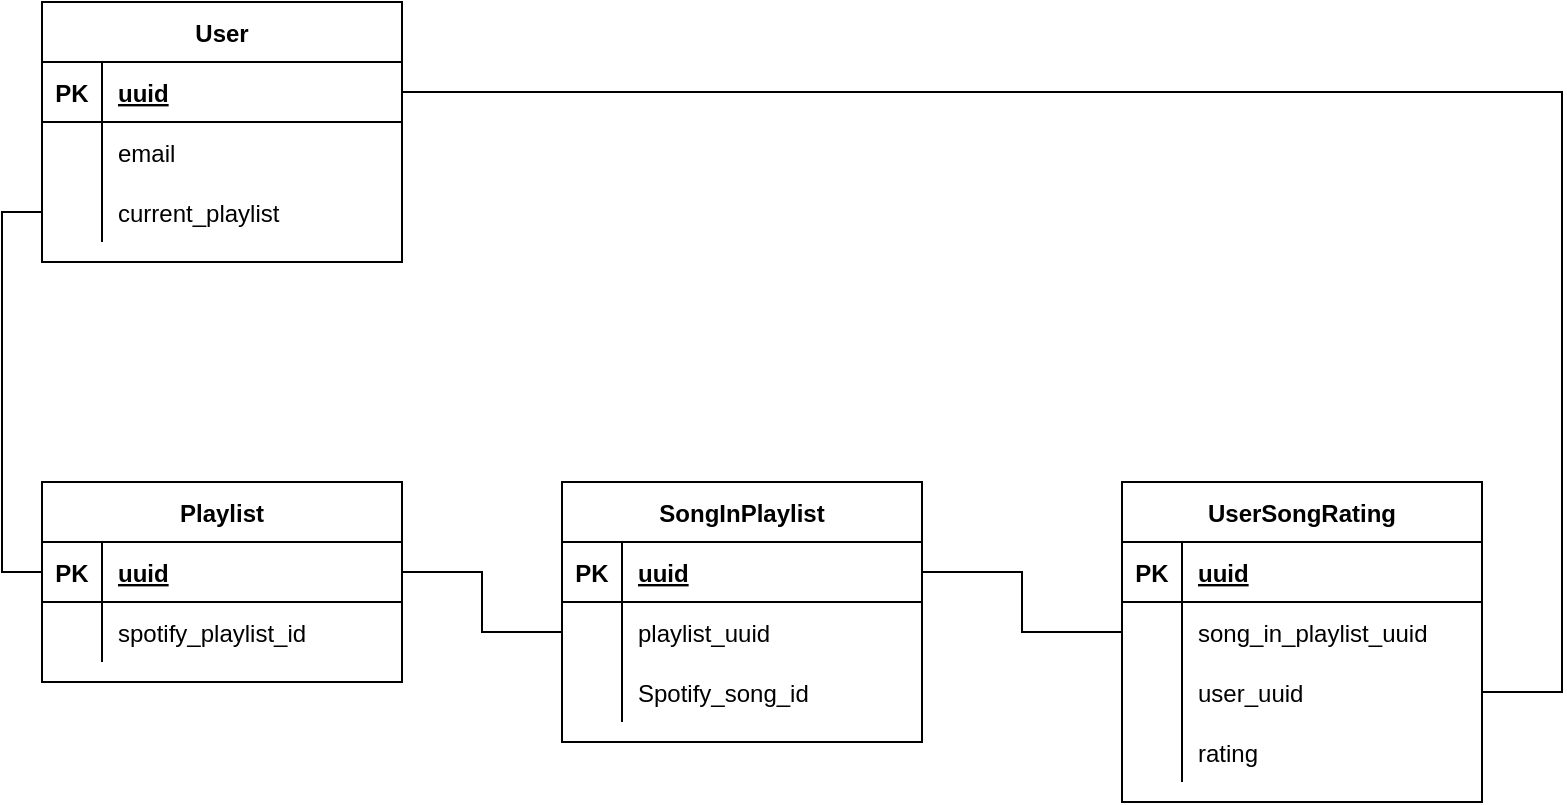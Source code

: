 <mxfile version="19.0.3" type="device"><diagram id="tweASIxzfFkKi3MQ5DWp" name="Seite-1"><mxGraphModel dx="1102" dy="857" grid="1" gridSize="10" guides="1" tooltips="1" connect="1" arrows="1" fold="1" page="1" pageScale="1" pageWidth="827" pageHeight="1169" math="0" shadow="0"><root><mxCell id="0"/><mxCell id="1" parent="0"/><mxCell id="S8IOTn0BjpQRIw83Ufo_-1" value="Playlist" style="shape=table;startSize=30;container=1;collapsible=1;childLayout=tableLayout;fixedRows=1;rowLines=0;fontStyle=1;align=center;resizeLast=1;" parent="1" vertex="1"><mxGeometry x="40" y="280" width="180" height="100" as="geometry"/></mxCell><mxCell id="S8IOTn0BjpQRIw83Ufo_-2" value="" style="shape=tableRow;horizontal=0;startSize=0;swimlaneHead=0;swimlaneBody=0;fillColor=none;collapsible=0;dropTarget=0;points=[[0,0.5],[1,0.5]];portConstraint=eastwest;top=0;left=0;right=0;bottom=1;" parent="S8IOTn0BjpQRIw83Ufo_-1" vertex="1"><mxGeometry y="30" width="180" height="30" as="geometry"/></mxCell><mxCell id="S8IOTn0BjpQRIw83Ufo_-3" value="PK" style="shape=partialRectangle;connectable=0;fillColor=none;top=0;left=0;bottom=0;right=0;fontStyle=1;overflow=hidden;" parent="S8IOTn0BjpQRIw83Ufo_-2" vertex="1"><mxGeometry width="30" height="30" as="geometry"><mxRectangle width="30" height="30" as="alternateBounds"/></mxGeometry></mxCell><mxCell id="S8IOTn0BjpQRIw83Ufo_-4" value="uuid" style="shape=partialRectangle;connectable=0;fillColor=none;top=0;left=0;bottom=0;right=0;align=left;spacingLeft=6;fontStyle=5;overflow=hidden;" parent="S8IOTn0BjpQRIw83Ufo_-2" vertex="1"><mxGeometry x="30" width="150" height="30" as="geometry"><mxRectangle width="150" height="30" as="alternateBounds"/></mxGeometry></mxCell><mxCell id="S8IOTn0BjpQRIw83Ufo_-5" value="" style="shape=tableRow;horizontal=0;startSize=0;swimlaneHead=0;swimlaneBody=0;fillColor=none;collapsible=0;dropTarget=0;points=[[0,0.5],[1,0.5]];portConstraint=eastwest;top=0;left=0;right=0;bottom=0;" parent="S8IOTn0BjpQRIw83Ufo_-1" vertex="1"><mxGeometry y="60" width="180" height="30" as="geometry"/></mxCell><mxCell id="S8IOTn0BjpQRIw83Ufo_-6" value="" style="shape=partialRectangle;connectable=0;fillColor=none;top=0;left=0;bottom=0;right=0;editable=1;overflow=hidden;" parent="S8IOTn0BjpQRIw83Ufo_-5" vertex="1"><mxGeometry width="30" height="30" as="geometry"><mxRectangle width="30" height="30" as="alternateBounds"/></mxGeometry></mxCell><mxCell id="S8IOTn0BjpQRIw83Ufo_-7" value="spotify_playlist_id" style="shape=partialRectangle;connectable=0;fillColor=none;top=0;left=0;bottom=0;right=0;align=left;spacingLeft=6;overflow=hidden;" parent="S8IOTn0BjpQRIw83Ufo_-5" vertex="1"><mxGeometry x="30" width="150" height="30" as="geometry"><mxRectangle width="150" height="30" as="alternateBounds"/></mxGeometry></mxCell><mxCell id="S8IOTn0BjpQRIw83Ufo_-14" value="User" style="shape=table;startSize=30;container=1;collapsible=1;childLayout=tableLayout;fixedRows=1;rowLines=0;fontStyle=1;align=center;resizeLast=1;" parent="1" vertex="1"><mxGeometry x="40" y="40" width="180" height="130" as="geometry"/></mxCell><mxCell id="S8IOTn0BjpQRIw83Ufo_-15" value="" style="shape=tableRow;horizontal=0;startSize=0;swimlaneHead=0;swimlaneBody=0;fillColor=none;collapsible=0;dropTarget=0;points=[[0,0.5],[1,0.5]];portConstraint=eastwest;top=0;left=0;right=0;bottom=1;" parent="S8IOTn0BjpQRIw83Ufo_-14" vertex="1"><mxGeometry y="30" width="180" height="30" as="geometry"/></mxCell><mxCell id="S8IOTn0BjpQRIw83Ufo_-16" value="PK" style="shape=partialRectangle;connectable=0;fillColor=none;top=0;left=0;bottom=0;right=0;fontStyle=1;overflow=hidden;" parent="S8IOTn0BjpQRIw83Ufo_-15" vertex="1"><mxGeometry width="30" height="30" as="geometry"><mxRectangle width="30" height="30" as="alternateBounds"/></mxGeometry></mxCell><mxCell id="S8IOTn0BjpQRIw83Ufo_-17" value="uuid" style="shape=partialRectangle;connectable=0;fillColor=none;top=0;left=0;bottom=0;right=0;align=left;spacingLeft=6;fontStyle=5;overflow=hidden;" parent="S8IOTn0BjpQRIw83Ufo_-15" vertex="1"><mxGeometry x="30" width="150" height="30" as="geometry"><mxRectangle width="150" height="30" as="alternateBounds"/></mxGeometry></mxCell><mxCell id="S8IOTn0BjpQRIw83Ufo_-18" value="" style="shape=tableRow;horizontal=0;startSize=0;swimlaneHead=0;swimlaneBody=0;fillColor=none;collapsible=0;dropTarget=0;points=[[0,0.5],[1,0.5]];portConstraint=eastwest;top=0;left=0;right=0;bottom=0;" parent="S8IOTn0BjpQRIw83Ufo_-14" vertex="1"><mxGeometry y="60" width="180" height="30" as="geometry"/></mxCell><mxCell id="S8IOTn0BjpQRIw83Ufo_-19" value="" style="shape=partialRectangle;connectable=0;fillColor=none;top=0;left=0;bottom=0;right=0;editable=1;overflow=hidden;" parent="S8IOTn0BjpQRIw83Ufo_-18" vertex="1"><mxGeometry width="30" height="30" as="geometry"><mxRectangle width="30" height="30" as="alternateBounds"/></mxGeometry></mxCell><mxCell id="S8IOTn0BjpQRIw83Ufo_-20" value="email" style="shape=partialRectangle;connectable=0;fillColor=none;top=0;left=0;bottom=0;right=0;align=left;spacingLeft=6;overflow=hidden;" parent="S8IOTn0BjpQRIw83Ufo_-18" vertex="1"><mxGeometry x="30" width="150" height="30" as="geometry"><mxRectangle width="150" height="30" as="alternateBounds"/></mxGeometry></mxCell><mxCell id="S8IOTn0BjpQRIw83Ufo_-21" value="" style="shape=tableRow;horizontal=0;startSize=0;swimlaneHead=0;swimlaneBody=0;fillColor=none;collapsible=0;dropTarget=0;points=[[0,0.5],[1,0.5]];portConstraint=eastwest;top=0;left=0;right=0;bottom=0;" parent="S8IOTn0BjpQRIw83Ufo_-14" vertex="1"><mxGeometry y="90" width="180" height="30" as="geometry"/></mxCell><mxCell id="S8IOTn0BjpQRIw83Ufo_-22" value="" style="shape=partialRectangle;connectable=0;fillColor=none;top=0;left=0;bottom=0;right=0;editable=1;overflow=hidden;" parent="S8IOTn0BjpQRIw83Ufo_-21" vertex="1"><mxGeometry width="30" height="30" as="geometry"><mxRectangle width="30" height="30" as="alternateBounds"/></mxGeometry></mxCell><mxCell id="S8IOTn0BjpQRIw83Ufo_-23" value="current_playlist" style="shape=partialRectangle;connectable=0;fillColor=none;top=0;left=0;bottom=0;right=0;align=left;spacingLeft=6;overflow=hidden;" parent="S8IOTn0BjpQRIw83Ufo_-21" vertex="1"><mxGeometry x="30" width="150" height="30" as="geometry"><mxRectangle width="150" height="30" as="alternateBounds"/></mxGeometry></mxCell><mxCell id="S8IOTn0BjpQRIw83Ufo_-27" value="SongInPlaylist" style="shape=table;startSize=30;container=1;collapsible=1;childLayout=tableLayout;fixedRows=1;rowLines=0;fontStyle=1;align=center;resizeLast=1;" parent="1" vertex="1"><mxGeometry x="300" y="280" width="180" height="130" as="geometry"/></mxCell><mxCell id="S8IOTn0BjpQRIw83Ufo_-28" value="" style="shape=tableRow;horizontal=0;startSize=0;swimlaneHead=0;swimlaneBody=0;fillColor=none;collapsible=0;dropTarget=0;points=[[0,0.5],[1,0.5]];portConstraint=eastwest;top=0;left=0;right=0;bottom=1;" parent="S8IOTn0BjpQRIw83Ufo_-27" vertex="1"><mxGeometry y="30" width="180" height="30" as="geometry"/></mxCell><mxCell id="S8IOTn0BjpQRIw83Ufo_-29" value="PK" style="shape=partialRectangle;connectable=0;fillColor=none;top=0;left=0;bottom=0;right=0;fontStyle=1;overflow=hidden;" parent="S8IOTn0BjpQRIw83Ufo_-28" vertex="1"><mxGeometry width="30" height="30" as="geometry"><mxRectangle width="30" height="30" as="alternateBounds"/></mxGeometry></mxCell><mxCell id="S8IOTn0BjpQRIw83Ufo_-30" value="uuid" style="shape=partialRectangle;connectable=0;fillColor=none;top=0;left=0;bottom=0;right=0;align=left;spacingLeft=6;fontStyle=5;overflow=hidden;" parent="S8IOTn0BjpQRIw83Ufo_-28" vertex="1"><mxGeometry x="30" width="150" height="30" as="geometry"><mxRectangle width="150" height="30" as="alternateBounds"/></mxGeometry></mxCell><mxCell id="S8IOTn0BjpQRIw83Ufo_-31" value="" style="shape=tableRow;horizontal=0;startSize=0;swimlaneHead=0;swimlaneBody=0;fillColor=none;collapsible=0;dropTarget=0;points=[[0,0.5],[1,0.5]];portConstraint=eastwest;top=0;left=0;right=0;bottom=0;" parent="S8IOTn0BjpQRIw83Ufo_-27" vertex="1"><mxGeometry y="60" width="180" height="30" as="geometry"/></mxCell><mxCell id="S8IOTn0BjpQRIw83Ufo_-32" value="" style="shape=partialRectangle;connectable=0;fillColor=none;top=0;left=0;bottom=0;right=0;editable=1;overflow=hidden;" parent="S8IOTn0BjpQRIw83Ufo_-31" vertex="1"><mxGeometry width="30" height="30" as="geometry"><mxRectangle width="30" height="30" as="alternateBounds"/></mxGeometry></mxCell><mxCell id="S8IOTn0BjpQRIw83Ufo_-33" value="playlist_uuid" style="shape=partialRectangle;connectable=0;fillColor=none;top=0;left=0;bottom=0;right=0;align=left;spacingLeft=6;overflow=hidden;" parent="S8IOTn0BjpQRIw83Ufo_-31" vertex="1"><mxGeometry x="30" width="150" height="30" as="geometry"><mxRectangle width="150" height="30" as="alternateBounds"/></mxGeometry></mxCell><mxCell id="S8IOTn0BjpQRIw83Ufo_-41" value="" style="shape=tableRow;horizontal=0;startSize=0;swimlaneHead=0;swimlaneBody=0;fillColor=none;collapsible=0;dropTarget=0;points=[[0,0.5],[1,0.5]];portConstraint=eastwest;top=0;left=0;right=0;bottom=0;" parent="S8IOTn0BjpQRIw83Ufo_-27" vertex="1"><mxGeometry y="90" width="180" height="30" as="geometry"/></mxCell><mxCell id="S8IOTn0BjpQRIw83Ufo_-42" value="" style="shape=partialRectangle;connectable=0;fillColor=none;top=0;left=0;bottom=0;right=0;editable=1;overflow=hidden;" parent="S8IOTn0BjpQRIw83Ufo_-41" vertex="1"><mxGeometry width="30" height="30" as="geometry"><mxRectangle width="30" height="30" as="alternateBounds"/></mxGeometry></mxCell><mxCell id="S8IOTn0BjpQRIw83Ufo_-43" value="Spotify_song_id" style="shape=partialRectangle;connectable=0;fillColor=none;top=0;left=0;bottom=0;right=0;align=left;spacingLeft=6;overflow=hidden;" parent="S8IOTn0BjpQRIw83Ufo_-41" vertex="1"><mxGeometry x="30" width="150" height="30" as="geometry"><mxRectangle width="150" height="30" as="alternateBounds"/></mxGeometry></mxCell><mxCell id="S8IOTn0BjpQRIw83Ufo_-44" value="UserSongRating" style="shape=table;startSize=30;container=1;collapsible=1;childLayout=tableLayout;fixedRows=1;rowLines=0;fontStyle=1;align=center;resizeLast=1;" parent="1" vertex="1"><mxGeometry x="580" y="280" width="180" height="160" as="geometry"/></mxCell><mxCell id="S8IOTn0BjpQRIw83Ufo_-45" value="" style="shape=tableRow;horizontal=0;startSize=0;swimlaneHead=0;swimlaneBody=0;fillColor=none;collapsible=0;dropTarget=0;points=[[0,0.5],[1,0.5]];portConstraint=eastwest;top=0;left=0;right=0;bottom=1;" parent="S8IOTn0BjpQRIw83Ufo_-44" vertex="1"><mxGeometry y="30" width="180" height="30" as="geometry"/></mxCell><mxCell id="S8IOTn0BjpQRIw83Ufo_-46" value="PK" style="shape=partialRectangle;connectable=0;fillColor=none;top=0;left=0;bottom=0;right=0;fontStyle=1;overflow=hidden;" parent="S8IOTn0BjpQRIw83Ufo_-45" vertex="1"><mxGeometry width="30" height="30" as="geometry"><mxRectangle width="30" height="30" as="alternateBounds"/></mxGeometry></mxCell><mxCell id="S8IOTn0BjpQRIw83Ufo_-47" value="uuid" style="shape=partialRectangle;connectable=0;fillColor=none;top=0;left=0;bottom=0;right=0;align=left;spacingLeft=6;fontStyle=5;overflow=hidden;" parent="S8IOTn0BjpQRIw83Ufo_-45" vertex="1"><mxGeometry x="30" width="150" height="30" as="geometry"><mxRectangle width="150" height="30" as="alternateBounds"/></mxGeometry></mxCell><mxCell id="S8IOTn0BjpQRIw83Ufo_-48" value="" style="shape=tableRow;horizontal=0;startSize=0;swimlaneHead=0;swimlaneBody=0;fillColor=none;collapsible=0;dropTarget=0;points=[[0,0.5],[1,0.5]];portConstraint=eastwest;top=0;left=0;right=0;bottom=0;" parent="S8IOTn0BjpQRIw83Ufo_-44" vertex="1"><mxGeometry y="60" width="180" height="30" as="geometry"/></mxCell><mxCell id="S8IOTn0BjpQRIw83Ufo_-49" value="" style="shape=partialRectangle;connectable=0;fillColor=none;top=0;left=0;bottom=0;right=0;editable=1;overflow=hidden;" parent="S8IOTn0BjpQRIw83Ufo_-48" vertex="1"><mxGeometry width="30" height="30" as="geometry"><mxRectangle width="30" height="30" as="alternateBounds"/></mxGeometry></mxCell><mxCell id="S8IOTn0BjpQRIw83Ufo_-50" value="song_in_playlist_uuid" style="shape=partialRectangle;connectable=0;fillColor=none;top=0;left=0;bottom=0;right=0;align=left;spacingLeft=6;overflow=hidden;" parent="S8IOTn0BjpQRIw83Ufo_-48" vertex="1"><mxGeometry x="30" width="150" height="30" as="geometry"><mxRectangle width="150" height="30" as="alternateBounds"/></mxGeometry></mxCell><mxCell id="S8IOTn0BjpQRIw83Ufo_-54" value="" style="shape=tableRow;horizontal=0;startSize=0;swimlaneHead=0;swimlaneBody=0;fillColor=none;collapsible=0;dropTarget=0;points=[[0,0.5],[1,0.5]];portConstraint=eastwest;top=0;left=0;right=0;bottom=0;" parent="S8IOTn0BjpQRIw83Ufo_-44" vertex="1"><mxGeometry y="90" width="180" height="30" as="geometry"/></mxCell><mxCell id="S8IOTn0BjpQRIw83Ufo_-55" value="" style="shape=partialRectangle;connectable=0;fillColor=none;top=0;left=0;bottom=0;right=0;editable=1;overflow=hidden;" parent="S8IOTn0BjpQRIw83Ufo_-54" vertex="1"><mxGeometry width="30" height="30" as="geometry"><mxRectangle width="30" height="30" as="alternateBounds"/></mxGeometry></mxCell><mxCell id="S8IOTn0BjpQRIw83Ufo_-56" value="user_uuid" style="shape=partialRectangle;connectable=0;fillColor=none;top=0;left=0;bottom=0;right=0;align=left;spacingLeft=6;overflow=hidden;" parent="S8IOTn0BjpQRIw83Ufo_-54" vertex="1"><mxGeometry x="30" width="150" height="30" as="geometry"><mxRectangle width="150" height="30" as="alternateBounds"/></mxGeometry></mxCell><mxCell id="S8IOTn0BjpQRIw83Ufo_-51" value="" style="shape=tableRow;horizontal=0;startSize=0;swimlaneHead=0;swimlaneBody=0;fillColor=none;collapsible=0;dropTarget=0;points=[[0,0.5],[1,0.5]];portConstraint=eastwest;top=0;left=0;right=0;bottom=0;" parent="S8IOTn0BjpQRIw83Ufo_-44" vertex="1"><mxGeometry y="120" width="180" height="30" as="geometry"/></mxCell><mxCell id="S8IOTn0BjpQRIw83Ufo_-52" value="" style="shape=partialRectangle;connectable=0;fillColor=none;top=0;left=0;bottom=0;right=0;editable=1;overflow=hidden;" parent="S8IOTn0BjpQRIw83Ufo_-51" vertex="1"><mxGeometry width="30" height="30" as="geometry"><mxRectangle width="30" height="30" as="alternateBounds"/></mxGeometry></mxCell><mxCell id="S8IOTn0BjpQRIw83Ufo_-53" value="rating" style="shape=partialRectangle;connectable=0;fillColor=none;top=0;left=0;bottom=0;right=0;align=left;spacingLeft=6;overflow=hidden;" parent="S8IOTn0BjpQRIw83Ufo_-51" vertex="1"><mxGeometry x="30" width="150" height="30" as="geometry"><mxRectangle width="150" height="30" as="alternateBounds"/></mxGeometry></mxCell><mxCell id="S8IOTn0BjpQRIw83Ufo_-57" style="edgeStyle=orthogonalEdgeStyle;rounded=0;orthogonalLoop=1;jettySize=auto;html=1;entryX=0;entryY=0.5;entryDx=0;entryDy=0;endArrow=none;endFill=0;" parent="1" source="S8IOTn0BjpQRIw83Ufo_-21" target="S8IOTn0BjpQRIw83Ufo_-2" edge="1"><mxGeometry relative="1" as="geometry"/></mxCell><mxCell id="S8IOTn0BjpQRIw83Ufo_-58" style="edgeStyle=orthogonalEdgeStyle;rounded=0;orthogonalLoop=1;jettySize=auto;html=1;entryX=1;entryY=0.5;entryDx=0;entryDy=0;endArrow=none;endFill=0;" parent="1" source="S8IOTn0BjpQRIw83Ufo_-31" target="S8IOTn0BjpQRIw83Ufo_-2" edge="1"><mxGeometry relative="1" as="geometry"/></mxCell><mxCell id="S8IOTn0BjpQRIw83Ufo_-59" style="edgeStyle=orthogonalEdgeStyle;rounded=0;orthogonalLoop=1;jettySize=auto;html=1;endArrow=none;endFill=0;" parent="1" source="S8IOTn0BjpQRIw83Ufo_-48" target="S8IOTn0BjpQRIw83Ufo_-28" edge="1"><mxGeometry relative="1" as="geometry"/></mxCell><mxCell id="S8IOTn0BjpQRIw83Ufo_-60" style="edgeStyle=orthogonalEdgeStyle;rounded=0;orthogonalLoop=1;jettySize=auto;html=1;endArrow=none;endFill=0;" parent="1" source="S8IOTn0BjpQRIw83Ufo_-54" target="S8IOTn0BjpQRIw83Ufo_-15" edge="1"><mxGeometry relative="1" as="geometry"><Array as="points"><mxPoint x="800" y="385"/><mxPoint x="800" y="85"/></Array></mxGeometry></mxCell></root></mxGraphModel></diagram></mxfile>